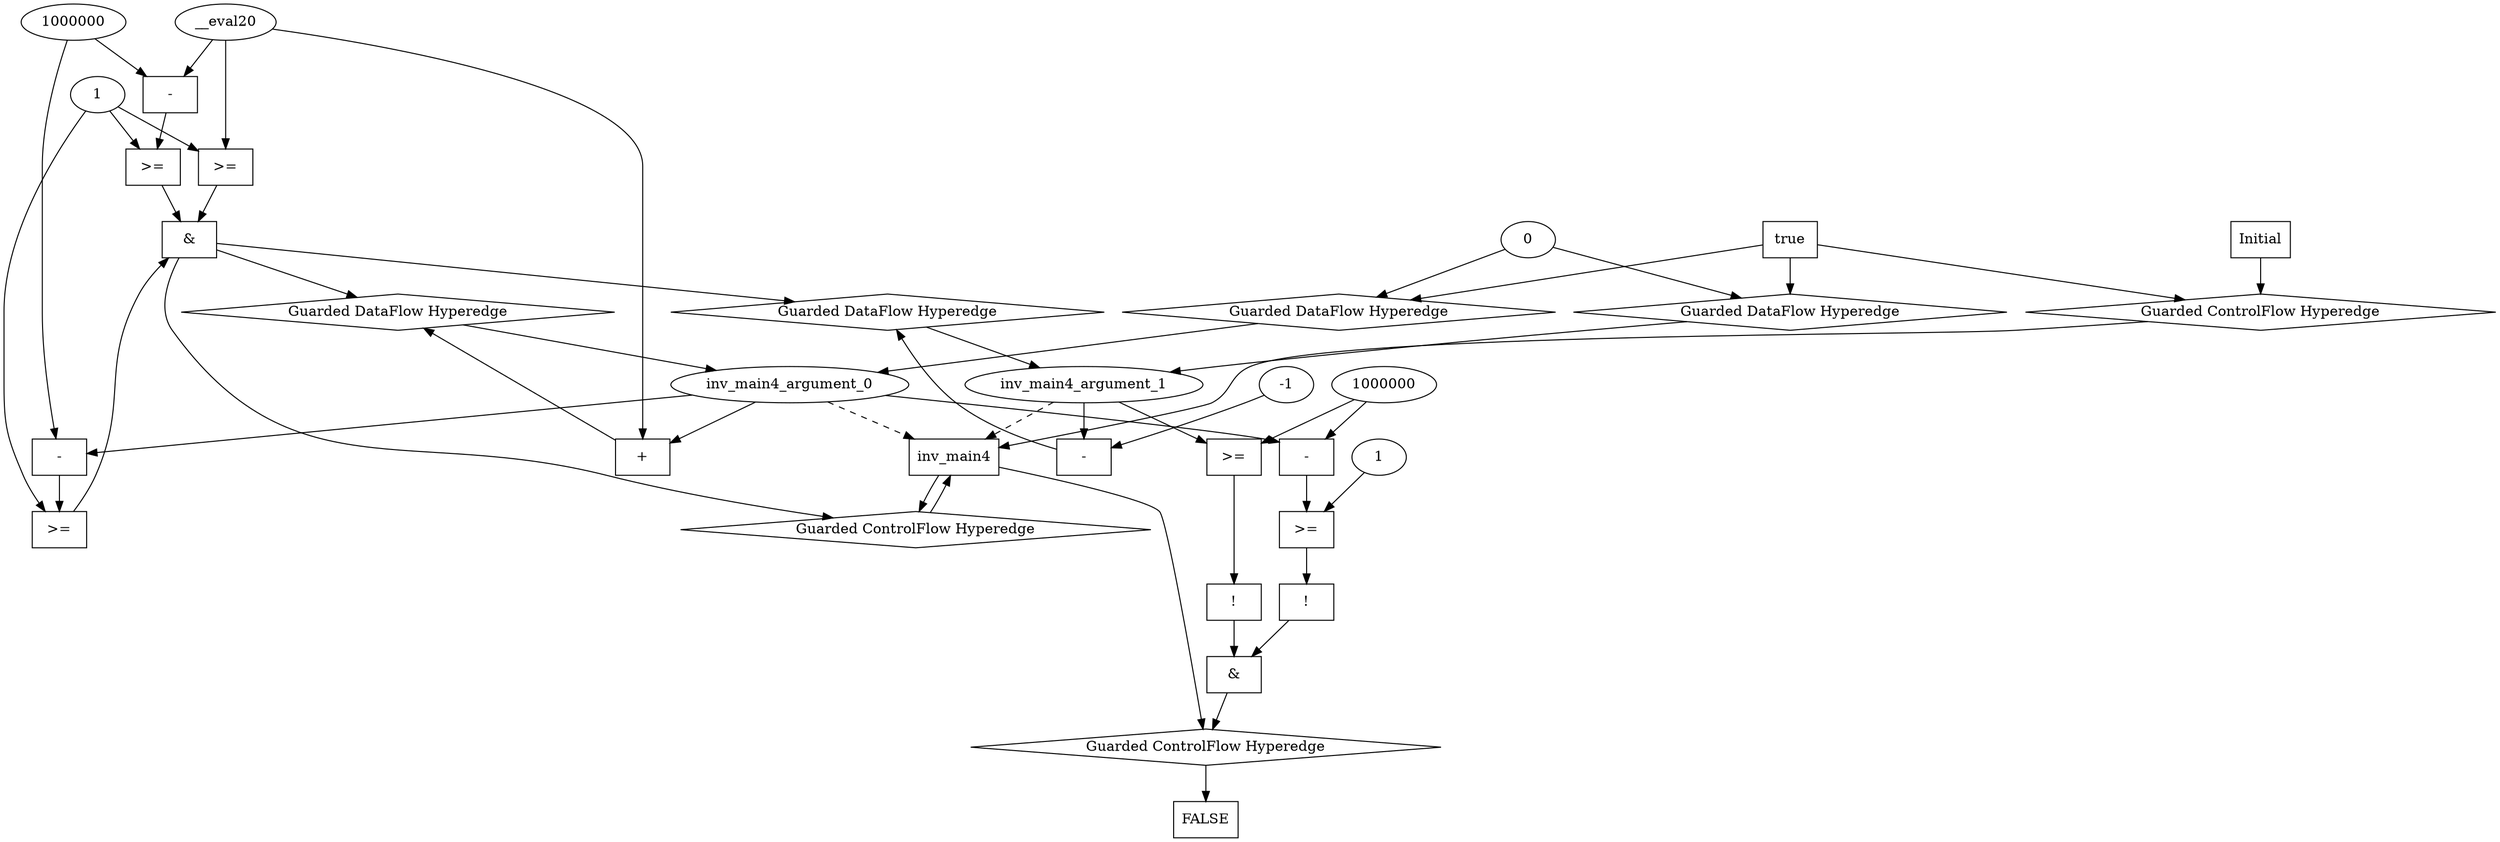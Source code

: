 digraph dag {
inv_main4 [label="inv_main4" shape="rect"];
FALSE [label="FALSE" shape="rect"];
Initial [label="Initial" shape="rect"];
ControlFowHyperEdge_0 [label="Guarded ControlFlow Hyperedge" shape="diamond"];
Initial -> ControlFowHyperEdge_0[label=""]
ControlFowHyperEdge_0 -> inv_main4[label=""]
ControlFowHyperEdge_1 [label="Guarded ControlFlow Hyperedge" shape="diamond"];
inv_main4 -> ControlFowHyperEdge_1[label=""]
ControlFowHyperEdge_1 -> inv_main4[label=""]
ControlFowHyperEdge_2 [label="Guarded ControlFlow Hyperedge" shape="diamond"];
inv_main4 -> ControlFowHyperEdge_2[label=""]
ControlFowHyperEdge_2 -> FALSE[label=""]
inv_main4_argument_0 [label="inv_main4_argument_0" shape="oval"];
inv_main4_argument_0 -> inv_main4[label="" style="dashed"]
inv_main4_argument_1 [label="inv_main4_argument_1" shape="oval"];
inv_main4_argument_1 -> inv_main4[label="" style="dashed"]

true_0 [label="true" shape="rect"];
true_0->ControlFowHyperEdge_0 [label=""];
xxxinv_main4___Initial_0xxxdataFlow_0_node_0 [label="0"];

xxxinv_main4___Initial_0xxxdataFlow_0_node_0->DataFowHyperEdge_0_inv_main4_argument_0 [label=""];

xxxinv_main4___Initial_0xxxdataFlow_0_node_0->DataFowHyperEdge_0_inv_main4_argument_1 [label=""];
xxxinv_main4___inv_main4_1xxx_and [label="&" shape="rect"];
xxxinv_main4___inv_main4_1xxxguard_0_node_0 [label=">=" shape="rect"];
xxxinv_main4___inv_main4_1xxxguard_0_node_2 [label="1"];
xxxinv_main4___inv_main4_1xxxdataFlow_0_node_2->xxxinv_main4___inv_main4_1xxxguard_0_node_0
xxxinv_main4___inv_main4_1xxxguard_0_node_2->xxxinv_main4___inv_main4_1xxxguard_0_node_0

xxxinv_main4___inv_main4_1xxxguard_0_node_0->xxxinv_main4___inv_main4_1xxx_and [label=""];
xxxinv_main4___inv_main4_1xxxguard1_node_0 [label=">=" shape="rect"];
xxxinv_main4___inv_main4_1xxxguard1_node_1 [label="-" shape="rect"];
xxxinv_main4___inv_main4_1xxxguard1_node_2 [label="1000000"];
xxxinv_main4___inv_main4_1xxxguard1_node_1->xxxinv_main4___inv_main4_1xxxguard1_node_0
xxxinv_main4___inv_main4_1xxxguard_0_node_2->xxxinv_main4___inv_main4_1xxxguard1_node_0
xxxinv_main4___inv_main4_1xxxguard1_node_2->xxxinv_main4___inv_main4_1xxxguard1_node_1
xxxinv_main4___inv_main4_1xxxdataFlow_0_node_2->xxxinv_main4___inv_main4_1xxxguard1_node_1

xxxinv_main4___inv_main4_1xxxguard1_node_0->xxxinv_main4___inv_main4_1xxx_and [label=""];
xxxinv_main4___inv_main4_1xxxguard2_node_0 [label=">=" shape="rect"];
xxxinv_main4___inv_main4_1xxxguard2_node_1 [label="-" shape="rect"];
xxxinv_main4___inv_main4_1xxxguard2_node_1->xxxinv_main4___inv_main4_1xxxguard2_node_0
xxxinv_main4___inv_main4_1xxxguard_0_node_2->xxxinv_main4___inv_main4_1xxxguard2_node_0
xxxinv_main4___inv_main4_1xxxguard1_node_2->xxxinv_main4___inv_main4_1xxxguard2_node_1
inv_main4_argument_0->xxxinv_main4___inv_main4_1xxxguard2_node_1

xxxinv_main4___inv_main4_1xxxguard2_node_0->xxxinv_main4___inv_main4_1xxx_and [label=""];
xxxinv_main4___inv_main4_1xxx_and->ControlFowHyperEdge_1 [label=""];
xxxinv_main4___inv_main4_1xxxdataFlow_0_node_0 [label="+" shape="rect"];
xxxinv_main4___inv_main4_1xxxdataFlow_0_node_2 [label="__eval20"];
inv_main4_argument_0->xxxinv_main4___inv_main4_1xxxdataFlow_0_node_0
xxxinv_main4___inv_main4_1xxxdataFlow_0_node_2->xxxinv_main4___inv_main4_1xxxdataFlow_0_node_0

xxxinv_main4___inv_main4_1xxxdataFlow_0_node_0->DataFowHyperEdge_1_inv_main4_argument_0 [label=""];
xxxinv_main4___inv_main4_1xxxdataFlow1_node_0 [label="-" shape="rect"];
xxxinv_main4___inv_main4_1xxxdataFlow1_node_2 [label="-1"];
inv_main4_argument_1->xxxinv_main4___inv_main4_1xxxdataFlow1_node_0
xxxinv_main4___inv_main4_1xxxdataFlow1_node_2->xxxinv_main4___inv_main4_1xxxdataFlow1_node_0

xxxinv_main4___inv_main4_1xxxdataFlow1_node_0->DataFowHyperEdge_1_inv_main4_argument_1 [label=""];
xxxFALSE___inv_main4_2xxx_and [label="&" shape="rect"];
xxxFALSE___inv_main4_2xxxguard_0_node_0 [label="!" shape="rect"];
xxxFALSE___inv_main4_2xxxguard_0_node_1 [label=">=" shape="rect"];
xxxFALSE___inv_main4_2xxxguard_0_node_2 [label="1000000"];
xxxFALSE___inv_main4_2xxxguard_0_node_1->xxxFALSE___inv_main4_2xxxguard_0_node_0
xxxFALSE___inv_main4_2xxxguard_0_node_2->xxxFALSE___inv_main4_2xxxguard_0_node_1
inv_main4_argument_1->xxxFALSE___inv_main4_2xxxguard_0_node_1

xxxFALSE___inv_main4_2xxxguard_0_node_0->xxxFALSE___inv_main4_2xxx_and [label=""];
xxxFALSE___inv_main4_2xxxguard1_node_0 [label="!" shape="rect"];
xxxFALSE___inv_main4_2xxxguard1_node_1 [label=">=" shape="rect"];
xxxFALSE___inv_main4_2xxxguard1_node_2 [label="-" shape="rect"];
xxxFALSE___inv_main4_2xxxguard1_node_5 [label="1"];
xxxFALSE___inv_main4_2xxxguard1_node_1->xxxFALSE___inv_main4_2xxxguard1_node_0
xxxFALSE___inv_main4_2xxxguard1_node_2->xxxFALSE___inv_main4_2xxxguard1_node_1
xxxFALSE___inv_main4_2xxxguard1_node_5->xxxFALSE___inv_main4_2xxxguard1_node_1
xxxFALSE___inv_main4_2xxxguard_0_node_2->xxxFALSE___inv_main4_2xxxguard1_node_2
inv_main4_argument_0->xxxFALSE___inv_main4_2xxxguard1_node_2

xxxFALSE___inv_main4_2xxxguard1_node_0->xxxFALSE___inv_main4_2xxx_and [label=""];
xxxFALSE___inv_main4_2xxx_and->ControlFowHyperEdge_2 [label=""];
DataFowHyperEdge_0_inv_main4_argument_0 [label="Guarded DataFlow Hyperedge" shape="diamond"];
DataFowHyperEdge_0_inv_main4_argument_0 -> inv_main4_argument_0[label=""]
true_0->DataFowHyperEdge_0_inv_main4_argument_0 [label=""];
DataFowHyperEdge_0_inv_main4_argument_1 [label="Guarded DataFlow Hyperedge" shape="diamond"];
DataFowHyperEdge_0_inv_main4_argument_1 -> inv_main4_argument_1[label=""]
true_0->DataFowHyperEdge_0_inv_main4_argument_1 [label=""];
DataFowHyperEdge_1_inv_main4_argument_0 [label="Guarded DataFlow Hyperedge" shape="diamond"];
DataFowHyperEdge_1_inv_main4_argument_0 -> inv_main4_argument_0[label=""]
xxxinv_main4___inv_main4_1xxx_and -> DataFowHyperEdge_1_inv_main4_argument_0[label=""]
DataFowHyperEdge_1_inv_main4_argument_1 [label="Guarded DataFlow Hyperedge" shape="diamond"];
DataFowHyperEdge_1_inv_main4_argument_1 -> inv_main4_argument_1[label=""]
xxxinv_main4___inv_main4_1xxx_and -> DataFowHyperEdge_1_inv_main4_argument_1[label=""]
}
